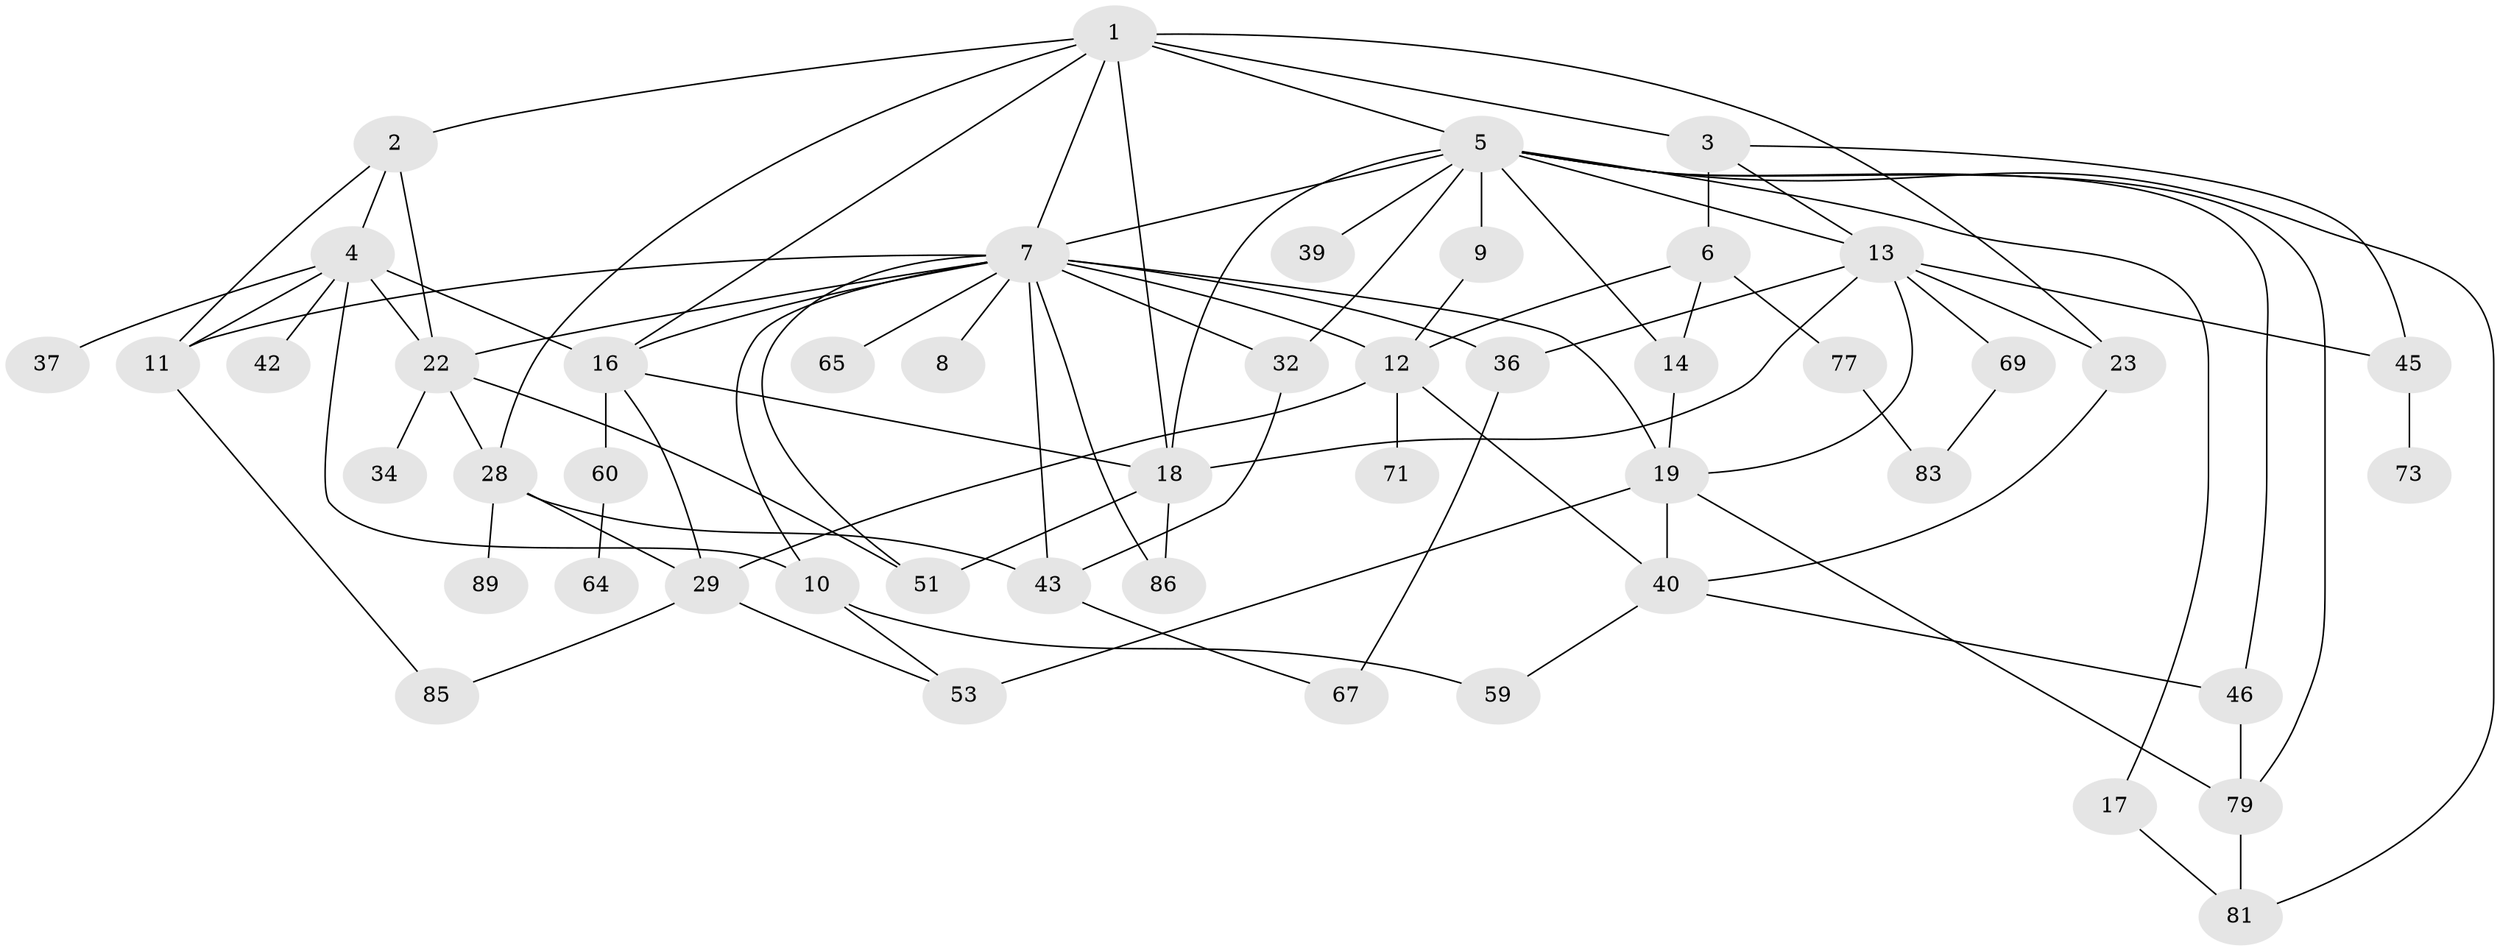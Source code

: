 // original degree distribution, {8: 0.02040816326530612, 4: 0.12244897959183673, 5: 0.061224489795918366, 7: 0.05102040816326531, 1: 0.16326530612244897, 2: 0.3673469387755102, 3: 0.19387755102040816, 6: 0.02040816326530612}
// Generated by graph-tools (version 1.1) at 2025/13/03/09/25 04:13:39]
// undirected, 49 vertices, 90 edges
graph export_dot {
graph [start="1"]
  node [color=gray90,style=filled];
  1;
  2;
  3;
  4 [super="+57+31"];
  5 [super="+20+30"];
  6 [super="+55"];
  7 [super="+90+15"];
  8;
  9 [super="+82"];
  10 [super="+25"];
  11 [super="+91"];
  12 [super="+35"];
  13 [super="+47+27"];
  14 [super="+70"];
  16 [super="+58"];
  17;
  18 [super="+49+21"];
  19 [super="+33"];
  22;
  23;
  28 [super="+38"];
  29;
  32;
  34;
  36;
  37 [super="+78"];
  39 [super="+41"];
  40 [super="+80"];
  42;
  43 [super="+66+50"];
  45;
  46 [super="+72+88+95"];
  51;
  53;
  59;
  60;
  64;
  65;
  67;
  69;
  71;
  73 [super="+74"];
  77;
  79;
  81;
  83;
  85;
  86 [super="+92"];
  89;
  1 -- 2;
  1 -- 3;
  1 -- 5;
  1 -- 7;
  1 -- 16;
  1 -- 18;
  1 -- 23;
  1 -- 28;
  2 -- 4;
  2 -- 22;
  2 -- 11;
  3 -- 6 [weight=2];
  3 -- 13;
  3 -- 45;
  4 -- 10;
  4 -- 11;
  4 -- 37;
  4 -- 42;
  4 -- 16;
  4 -- 22;
  5 -- 9;
  5 -- 14;
  5 -- 17;
  5 -- 81;
  5 -- 32;
  5 -- 7;
  5 -- 39;
  5 -- 13;
  5 -- 46;
  5 -- 79;
  5 -- 18 [weight=2];
  6 -- 12;
  6 -- 77;
  6 -- 14;
  7 -- 8;
  7 -- 36;
  7 -- 32;
  7 -- 43;
  7 -- 65;
  7 -- 10;
  7 -- 11;
  7 -- 12;
  7 -- 16;
  7 -- 51;
  7 -- 19;
  7 -- 22;
  7 -- 86;
  9 -- 12;
  10 -- 59;
  10 -- 53;
  11 -- 85;
  12 -- 71;
  12 -- 40;
  12 -- 29;
  13 -- 69;
  13 -- 45;
  13 -- 18;
  13 -- 19;
  13 -- 36;
  13 -- 23;
  14 -- 19;
  16 -- 29;
  16 -- 60;
  16 -- 18;
  17 -- 81;
  18 -- 51;
  18 -- 86;
  19 -- 53 [weight=2];
  19 -- 40 [weight=2];
  19 -- 79;
  22 -- 28;
  22 -- 34;
  22 -- 51;
  23 -- 40;
  28 -- 29;
  28 -- 89;
  28 -- 43;
  29 -- 85;
  29 -- 53;
  32 -- 43;
  36 -- 67;
  40 -- 59;
  40 -- 46;
  43 -- 67;
  45 -- 73;
  46 -- 79;
  60 -- 64;
  69 -- 83;
  77 -- 83;
  79 -- 81;
}
